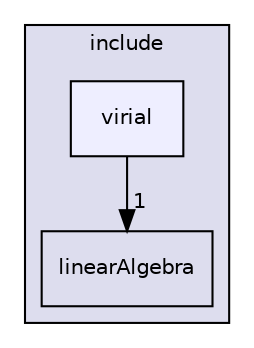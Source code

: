 digraph "/home/runner/work/pimd_qmcf/pimd_qmcf/include/virial" {
  compound=true
  node [ fontsize="10", fontname="Helvetica"];
  edge [ labelfontsize="10", labelfontname="Helvetica"];
  subgraph clusterdir_d44c64559bbebec7f509842c48db8b23 {
    graph [ bgcolor="#ddddee", pencolor="black", label="include" fontname="Helvetica", fontsize="10", URL="dir_d44c64559bbebec7f509842c48db8b23.html"]
  dir_f8986cdcb0800a07ddb435fc91942378 [shape=box label="linearAlgebra" URL="dir_f8986cdcb0800a07ddb435fc91942378.html"];
  dir_ec5a0d99c0e6b464fc1b3643b3564bfb [shape=box, label="virial", style="filled", fillcolor="#eeeeff", pencolor="black", URL="dir_ec5a0d99c0e6b464fc1b3643b3564bfb.html"];
  }
  dir_ec5a0d99c0e6b464fc1b3643b3564bfb->dir_f8986cdcb0800a07ddb435fc91942378 [headlabel="1", labeldistance=1.5 headhref="dir_000038_000020.html"];
}
